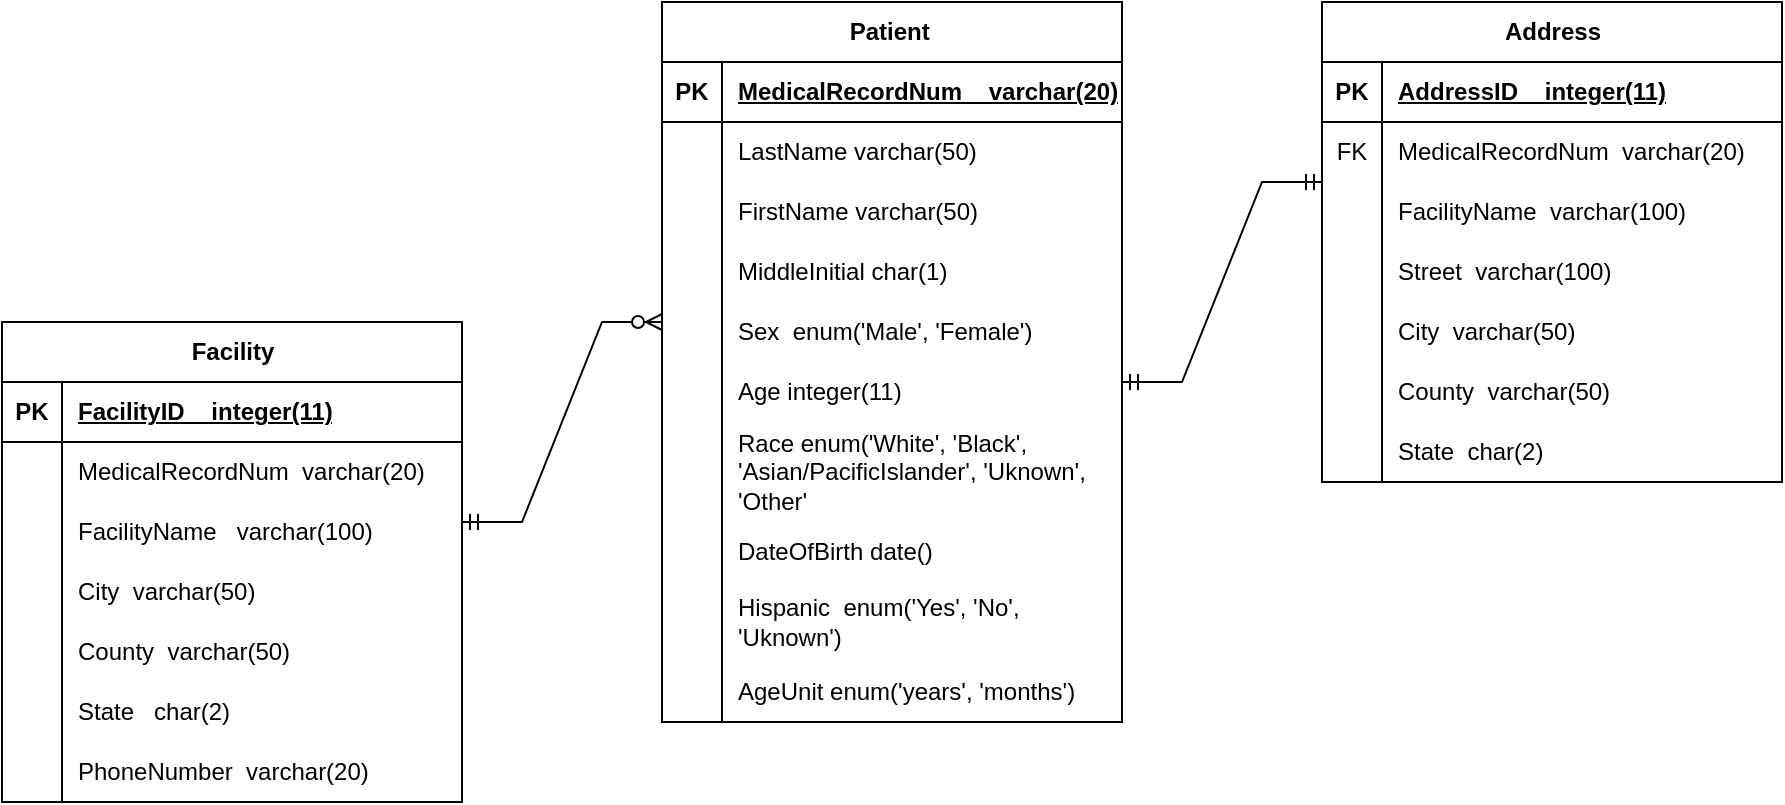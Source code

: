 <mxfile version="24.3.0" type="device">
  <diagram name="Page-1" id="NgtyWxMS5-2cWxH89ufb">
    <mxGraphModel dx="1194" dy="463" grid="1" gridSize="10" guides="1" tooltips="1" connect="1" arrows="1" fold="1" page="1" pageScale="1" pageWidth="850" pageHeight="1100" math="0" shadow="0">
      <root>
        <mxCell id="0" />
        <mxCell id="1" parent="0" />
        <mxCell id="Oj2Gn0gBzd2X1e9jgNry-111" value="Address" style="shape=table;startSize=30;container=1;collapsible=1;childLayout=tableLayout;fixedRows=1;rowLines=0;fontStyle=1;align=center;resizeLast=1;html=1;" parent="1" vertex="1">
          <mxGeometry x="380" y="160" width="230" height="240" as="geometry" />
        </mxCell>
        <mxCell id="Oj2Gn0gBzd2X1e9jgNry-112" value="" style="shape=tableRow;horizontal=0;startSize=0;swimlaneHead=0;swimlaneBody=0;fillColor=none;collapsible=0;dropTarget=0;points=[[0,0.5],[1,0.5]];portConstraint=eastwest;top=0;left=0;right=0;bottom=1;" parent="Oj2Gn0gBzd2X1e9jgNry-111" vertex="1">
          <mxGeometry y="30" width="230" height="30" as="geometry" />
        </mxCell>
        <mxCell id="Oj2Gn0gBzd2X1e9jgNry-113" value="PK" style="shape=partialRectangle;connectable=0;fillColor=none;top=0;left=0;bottom=0;right=0;fontStyle=1;overflow=hidden;whiteSpace=wrap;html=1;" parent="Oj2Gn0gBzd2X1e9jgNry-112" vertex="1">
          <mxGeometry width="30" height="30" as="geometry">
            <mxRectangle width="30" height="30" as="alternateBounds" />
          </mxGeometry>
        </mxCell>
        <mxCell id="Oj2Gn0gBzd2X1e9jgNry-114" value="AddressID&amp;nbsp; &amp;nbsp; integer(11)" style="shape=partialRectangle;connectable=0;fillColor=none;top=0;left=0;bottom=0;right=0;align=left;spacingLeft=6;fontStyle=5;overflow=hidden;whiteSpace=wrap;html=1;" parent="Oj2Gn0gBzd2X1e9jgNry-112" vertex="1">
          <mxGeometry x="30" width="200" height="30" as="geometry">
            <mxRectangle width="200" height="30" as="alternateBounds" />
          </mxGeometry>
        </mxCell>
        <mxCell id="Oj2Gn0gBzd2X1e9jgNry-115" value="" style="shape=tableRow;horizontal=0;startSize=0;swimlaneHead=0;swimlaneBody=0;fillColor=none;collapsible=0;dropTarget=0;points=[[0,0.5],[1,0.5]];portConstraint=eastwest;top=0;left=0;right=0;bottom=0;" parent="Oj2Gn0gBzd2X1e9jgNry-111" vertex="1">
          <mxGeometry y="60" width="230" height="30" as="geometry" />
        </mxCell>
        <mxCell id="Oj2Gn0gBzd2X1e9jgNry-116" value="FK" style="shape=partialRectangle;connectable=0;fillColor=none;top=0;left=0;bottom=0;right=0;editable=1;overflow=hidden;whiteSpace=wrap;html=1;" parent="Oj2Gn0gBzd2X1e9jgNry-115" vertex="1">
          <mxGeometry width="30" height="30" as="geometry">
            <mxRectangle width="30" height="30" as="alternateBounds" />
          </mxGeometry>
        </mxCell>
        <mxCell id="Oj2Gn0gBzd2X1e9jgNry-117" value="MedicalRecordNum&amp;nbsp; varchar(20)" style="shape=partialRectangle;connectable=0;fillColor=none;top=0;left=0;bottom=0;right=0;align=left;spacingLeft=6;overflow=hidden;whiteSpace=wrap;html=1;" parent="Oj2Gn0gBzd2X1e9jgNry-115" vertex="1">
          <mxGeometry x="30" width="200" height="30" as="geometry">
            <mxRectangle width="200" height="30" as="alternateBounds" />
          </mxGeometry>
        </mxCell>
        <mxCell id="Oj2Gn0gBzd2X1e9jgNry-118" value="" style="shape=tableRow;horizontal=0;startSize=0;swimlaneHead=0;swimlaneBody=0;fillColor=none;collapsible=0;dropTarget=0;points=[[0,0.5],[1,0.5]];portConstraint=eastwest;top=0;left=0;right=0;bottom=0;" parent="Oj2Gn0gBzd2X1e9jgNry-111" vertex="1">
          <mxGeometry y="90" width="230" height="30" as="geometry" />
        </mxCell>
        <mxCell id="Oj2Gn0gBzd2X1e9jgNry-119" value="" style="shape=partialRectangle;connectable=0;fillColor=none;top=0;left=0;bottom=0;right=0;editable=1;overflow=hidden;whiteSpace=wrap;html=1;" parent="Oj2Gn0gBzd2X1e9jgNry-118" vertex="1">
          <mxGeometry width="30" height="30" as="geometry">
            <mxRectangle width="30" height="30" as="alternateBounds" />
          </mxGeometry>
        </mxCell>
        <mxCell id="Oj2Gn0gBzd2X1e9jgNry-120" value="FacilityName&amp;nbsp; varchar(100)" style="shape=partialRectangle;connectable=0;fillColor=none;top=0;left=0;bottom=0;right=0;align=left;spacingLeft=6;overflow=hidden;whiteSpace=wrap;html=1;" parent="Oj2Gn0gBzd2X1e9jgNry-118" vertex="1">
          <mxGeometry x="30" width="200" height="30" as="geometry">
            <mxRectangle width="200" height="30" as="alternateBounds" />
          </mxGeometry>
        </mxCell>
        <mxCell id="Oj2Gn0gBzd2X1e9jgNry-121" value="" style="shape=tableRow;horizontal=0;startSize=0;swimlaneHead=0;swimlaneBody=0;fillColor=none;collapsible=0;dropTarget=0;points=[[0,0.5],[1,0.5]];portConstraint=eastwest;top=0;left=0;right=0;bottom=0;" parent="Oj2Gn0gBzd2X1e9jgNry-111" vertex="1">
          <mxGeometry y="120" width="230" height="30" as="geometry" />
        </mxCell>
        <mxCell id="Oj2Gn0gBzd2X1e9jgNry-122" value="" style="shape=partialRectangle;connectable=0;fillColor=none;top=0;left=0;bottom=0;right=0;editable=1;overflow=hidden;whiteSpace=wrap;html=1;" parent="Oj2Gn0gBzd2X1e9jgNry-121" vertex="1">
          <mxGeometry width="30" height="30" as="geometry">
            <mxRectangle width="30" height="30" as="alternateBounds" />
          </mxGeometry>
        </mxCell>
        <mxCell id="Oj2Gn0gBzd2X1e9jgNry-123" value="Street&amp;nbsp; varchar(100)" style="shape=partialRectangle;connectable=0;fillColor=none;top=0;left=0;bottom=0;right=0;align=left;spacingLeft=6;overflow=hidden;whiteSpace=wrap;html=1;" parent="Oj2Gn0gBzd2X1e9jgNry-121" vertex="1">
          <mxGeometry x="30" width="200" height="30" as="geometry">
            <mxRectangle width="200" height="30" as="alternateBounds" />
          </mxGeometry>
        </mxCell>
        <mxCell id="Oj2Gn0gBzd2X1e9jgNry-124" value="" style="shape=tableRow;horizontal=0;startSize=0;swimlaneHead=0;swimlaneBody=0;fillColor=none;collapsible=0;dropTarget=0;points=[[0,0.5],[1,0.5]];portConstraint=eastwest;top=0;left=0;right=0;bottom=0;" parent="Oj2Gn0gBzd2X1e9jgNry-111" vertex="1">
          <mxGeometry y="150" width="230" height="30" as="geometry" />
        </mxCell>
        <mxCell id="Oj2Gn0gBzd2X1e9jgNry-125" value="" style="shape=partialRectangle;connectable=0;fillColor=none;top=0;left=0;bottom=0;right=0;editable=1;overflow=hidden;whiteSpace=wrap;html=1;" parent="Oj2Gn0gBzd2X1e9jgNry-124" vertex="1">
          <mxGeometry width="30" height="30" as="geometry">
            <mxRectangle width="30" height="30" as="alternateBounds" />
          </mxGeometry>
        </mxCell>
        <mxCell id="Oj2Gn0gBzd2X1e9jgNry-126" value="City&amp;nbsp; varchar(50)" style="shape=partialRectangle;connectable=0;fillColor=none;top=0;left=0;bottom=0;right=0;align=left;spacingLeft=6;overflow=hidden;whiteSpace=wrap;html=1;" parent="Oj2Gn0gBzd2X1e9jgNry-124" vertex="1">
          <mxGeometry x="30" width="200" height="30" as="geometry">
            <mxRectangle width="200" height="30" as="alternateBounds" />
          </mxGeometry>
        </mxCell>
        <mxCell id="Oj2Gn0gBzd2X1e9jgNry-127" value="" style="shape=tableRow;horizontal=0;startSize=0;swimlaneHead=0;swimlaneBody=0;fillColor=none;collapsible=0;dropTarget=0;points=[[0,0.5],[1,0.5]];portConstraint=eastwest;top=0;left=0;right=0;bottom=0;" parent="Oj2Gn0gBzd2X1e9jgNry-111" vertex="1">
          <mxGeometry y="180" width="230" height="30" as="geometry" />
        </mxCell>
        <mxCell id="Oj2Gn0gBzd2X1e9jgNry-128" value="" style="shape=partialRectangle;connectable=0;fillColor=none;top=0;left=0;bottom=0;right=0;editable=1;overflow=hidden;whiteSpace=wrap;html=1;" parent="Oj2Gn0gBzd2X1e9jgNry-127" vertex="1">
          <mxGeometry width="30" height="30" as="geometry">
            <mxRectangle width="30" height="30" as="alternateBounds" />
          </mxGeometry>
        </mxCell>
        <mxCell id="Oj2Gn0gBzd2X1e9jgNry-129" value="County&amp;nbsp; varchar(50)" style="shape=partialRectangle;connectable=0;fillColor=none;top=0;left=0;bottom=0;right=0;align=left;spacingLeft=6;overflow=hidden;whiteSpace=wrap;html=1;" parent="Oj2Gn0gBzd2X1e9jgNry-127" vertex="1">
          <mxGeometry x="30" width="200" height="30" as="geometry">
            <mxRectangle width="200" height="30" as="alternateBounds" />
          </mxGeometry>
        </mxCell>
        <mxCell id="Oj2Gn0gBzd2X1e9jgNry-130" value="" style="shape=tableRow;horizontal=0;startSize=0;swimlaneHead=0;swimlaneBody=0;fillColor=none;collapsible=0;dropTarget=0;points=[[0,0.5],[1,0.5]];portConstraint=eastwest;top=0;left=0;right=0;bottom=0;" parent="Oj2Gn0gBzd2X1e9jgNry-111" vertex="1">
          <mxGeometry y="210" width="230" height="30" as="geometry" />
        </mxCell>
        <mxCell id="Oj2Gn0gBzd2X1e9jgNry-131" value="" style="shape=partialRectangle;connectable=0;fillColor=none;top=0;left=0;bottom=0;right=0;editable=1;overflow=hidden;whiteSpace=wrap;html=1;" parent="Oj2Gn0gBzd2X1e9jgNry-130" vertex="1">
          <mxGeometry width="30" height="30" as="geometry">
            <mxRectangle width="30" height="30" as="alternateBounds" />
          </mxGeometry>
        </mxCell>
        <mxCell id="Oj2Gn0gBzd2X1e9jgNry-132" value="State&amp;nbsp; char(2)" style="shape=partialRectangle;connectable=0;fillColor=none;top=0;left=0;bottom=0;right=0;align=left;spacingLeft=6;overflow=hidden;whiteSpace=wrap;html=1;" parent="Oj2Gn0gBzd2X1e9jgNry-130" vertex="1">
          <mxGeometry x="30" width="200" height="30" as="geometry">
            <mxRectangle width="200" height="30" as="alternateBounds" />
          </mxGeometry>
        </mxCell>
        <mxCell id="Oj2Gn0gBzd2X1e9jgNry-139" value="Facility" style="shape=table;startSize=30;container=1;collapsible=1;childLayout=tableLayout;fixedRows=1;rowLines=0;fontStyle=1;align=center;resizeLast=1;html=1;" parent="1" vertex="1">
          <mxGeometry x="-280" y="320" width="230" height="240" as="geometry" />
        </mxCell>
        <mxCell id="Oj2Gn0gBzd2X1e9jgNry-140" value="" style="shape=tableRow;horizontal=0;startSize=0;swimlaneHead=0;swimlaneBody=0;fillColor=none;collapsible=0;dropTarget=0;points=[[0,0.5],[1,0.5]];portConstraint=eastwest;top=0;left=0;right=0;bottom=1;" parent="Oj2Gn0gBzd2X1e9jgNry-139" vertex="1">
          <mxGeometry y="30" width="230" height="30" as="geometry" />
        </mxCell>
        <mxCell id="Oj2Gn0gBzd2X1e9jgNry-141" value="PK" style="shape=partialRectangle;connectable=0;fillColor=none;top=0;left=0;bottom=0;right=0;fontStyle=1;overflow=hidden;whiteSpace=wrap;html=1;" parent="Oj2Gn0gBzd2X1e9jgNry-140" vertex="1">
          <mxGeometry width="30" height="30" as="geometry">
            <mxRectangle width="30" height="30" as="alternateBounds" />
          </mxGeometry>
        </mxCell>
        <mxCell id="Oj2Gn0gBzd2X1e9jgNry-142" value="FacilityID&amp;nbsp; &amp;nbsp; integer(11)" style="shape=partialRectangle;connectable=0;fillColor=none;top=0;left=0;bottom=0;right=0;align=left;spacingLeft=6;fontStyle=5;overflow=hidden;whiteSpace=wrap;html=1;" parent="Oj2Gn0gBzd2X1e9jgNry-140" vertex="1">
          <mxGeometry x="30" width="200" height="30" as="geometry">
            <mxRectangle width="200" height="30" as="alternateBounds" />
          </mxGeometry>
        </mxCell>
        <mxCell id="Oj2Gn0gBzd2X1e9jgNry-143" value="" style="shape=tableRow;horizontal=0;startSize=0;swimlaneHead=0;swimlaneBody=0;fillColor=none;collapsible=0;dropTarget=0;points=[[0,0.5],[1,0.5]];portConstraint=eastwest;top=0;left=0;right=0;bottom=0;" parent="Oj2Gn0gBzd2X1e9jgNry-139" vertex="1">
          <mxGeometry y="60" width="230" height="30" as="geometry" />
        </mxCell>
        <mxCell id="Oj2Gn0gBzd2X1e9jgNry-144" value="" style="shape=partialRectangle;connectable=0;fillColor=none;top=0;left=0;bottom=0;right=0;editable=1;overflow=hidden;whiteSpace=wrap;html=1;" parent="Oj2Gn0gBzd2X1e9jgNry-143" vertex="1">
          <mxGeometry width="30" height="30" as="geometry">
            <mxRectangle width="30" height="30" as="alternateBounds" />
          </mxGeometry>
        </mxCell>
        <mxCell id="Oj2Gn0gBzd2X1e9jgNry-145" value="MedicalRecordNum&amp;nbsp; varchar(20)" style="shape=partialRectangle;connectable=0;fillColor=none;top=0;left=0;bottom=0;right=0;align=left;spacingLeft=6;overflow=hidden;whiteSpace=wrap;html=1;" parent="Oj2Gn0gBzd2X1e9jgNry-143" vertex="1">
          <mxGeometry x="30" width="200" height="30" as="geometry">
            <mxRectangle width="200" height="30" as="alternateBounds" />
          </mxGeometry>
        </mxCell>
        <mxCell id="Oj2Gn0gBzd2X1e9jgNry-146" value="" style="shape=tableRow;horizontal=0;startSize=0;swimlaneHead=0;swimlaneBody=0;fillColor=none;collapsible=0;dropTarget=0;points=[[0,0.5],[1,0.5]];portConstraint=eastwest;top=0;left=0;right=0;bottom=0;" parent="Oj2Gn0gBzd2X1e9jgNry-139" vertex="1">
          <mxGeometry y="90" width="230" height="30" as="geometry" />
        </mxCell>
        <mxCell id="Oj2Gn0gBzd2X1e9jgNry-147" value="" style="shape=partialRectangle;connectable=0;fillColor=none;top=0;left=0;bottom=0;right=0;editable=1;overflow=hidden;whiteSpace=wrap;html=1;" parent="Oj2Gn0gBzd2X1e9jgNry-146" vertex="1">
          <mxGeometry width="30" height="30" as="geometry">
            <mxRectangle width="30" height="30" as="alternateBounds" />
          </mxGeometry>
        </mxCell>
        <mxCell id="Oj2Gn0gBzd2X1e9jgNry-148" value="FacilityName&amp;nbsp; &amp;nbsp;varchar(100)" style="shape=partialRectangle;connectable=0;fillColor=none;top=0;left=0;bottom=0;right=0;align=left;spacingLeft=6;overflow=hidden;whiteSpace=wrap;html=1;" parent="Oj2Gn0gBzd2X1e9jgNry-146" vertex="1">
          <mxGeometry x="30" width="200" height="30" as="geometry">
            <mxRectangle width="200" height="30" as="alternateBounds" />
          </mxGeometry>
        </mxCell>
        <mxCell id="Oj2Gn0gBzd2X1e9jgNry-149" value="" style="shape=tableRow;horizontal=0;startSize=0;swimlaneHead=0;swimlaneBody=0;fillColor=none;collapsible=0;dropTarget=0;points=[[0,0.5],[1,0.5]];portConstraint=eastwest;top=0;left=0;right=0;bottom=0;" parent="Oj2Gn0gBzd2X1e9jgNry-139" vertex="1">
          <mxGeometry y="120" width="230" height="30" as="geometry" />
        </mxCell>
        <mxCell id="Oj2Gn0gBzd2X1e9jgNry-150" value="" style="shape=partialRectangle;connectable=0;fillColor=none;top=0;left=0;bottom=0;right=0;editable=1;overflow=hidden;whiteSpace=wrap;html=1;" parent="Oj2Gn0gBzd2X1e9jgNry-149" vertex="1">
          <mxGeometry width="30" height="30" as="geometry">
            <mxRectangle width="30" height="30" as="alternateBounds" />
          </mxGeometry>
        </mxCell>
        <mxCell id="Oj2Gn0gBzd2X1e9jgNry-151" value="City&amp;nbsp; varchar(50)" style="shape=partialRectangle;connectable=0;fillColor=none;top=0;left=0;bottom=0;right=0;align=left;spacingLeft=6;overflow=hidden;whiteSpace=wrap;html=1;" parent="Oj2Gn0gBzd2X1e9jgNry-149" vertex="1">
          <mxGeometry x="30" width="200" height="30" as="geometry">
            <mxRectangle width="200" height="30" as="alternateBounds" />
          </mxGeometry>
        </mxCell>
        <mxCell id="Oj2Gn0gBzd2X1e9jgNry-152" value="" style="shape=tableRow;horizontal=0;startSize=0;swimlaneHead=0;swimlaneBody=0;fillColor=none;collapsible=0;dropTarget=0;points=[[0,0.5],[1,0.5]];portConstraint=eastwest;top=0;left=0;right=0;bottom=0;" parent="Oj2Gn0gBzd2X1e9jgNry-139" vertex="1">
          <mxGeometry y="150" width="230" height="30" as="geometry" />
        </mxCell>
        <mxCell id="Oj2Gn0gBzd2X1e9jgNry-153" value="" style="shape=partialRectangle;connectable=0;fillColor=none;top=0;left=0;bottom=0;right=0;editable=1;overflow=hidden;whiteSpace=wrap;html=1;" parent="Oj2Gn0gBzd2X1e9jgNry-152" vertex="1">
          <mxGeometry width="30" height="30" as="geometry">
            <mxRectangle width="30" height="30" as="alternateBounds" />
          </mxGeometry>
        </mxCell>
        <mxCell id="Oj2Gn0gBzd2X1e9jgNry-154" value="County&amp;nbsp; varchar(50)" style="shape=partialRectangle;connectable=0;fillColor=none;top=0;left=0;bottom=0;right=0;align=left;spacingLeft=6;overflow=hidden;whiteSpace=wrap;html=1;" parent="Oj2Gn0gBzd2X1e9jgNry-152" vertex="1">
          <mxGeometry x="30" width="200" height="30" as="geometry">
            <mxRectangle width="200" height="30" as="alternateBounds" />
          </mxGeometry>
        </mxCell>
        <mxCell id="Oj2Gn0gBzd2X1e9jgNry-155" value="" style="shape=tableRow;horizontal=0;startSize=0;swimlaneHead=0;swimlaneBody=0;fillColor=none;collapsible=0;dropTarget=0;points=[[0,0.5],[1,0.5]];portConstraint=eastwest;top=0;left=0;right=0;bottom=0;" parent="Oj2Gn0gBzd2X1e9jgNry-139" vertex="1">
          <mxGeometry y="180" width="230" height="30" as="geometry" />
        </mxCell>
        <mxCell id="Oj2Gn0gBzd2X1e9jgNry-156" value="" style="shape=partialRectangle;connectable=0;fillColor=none;top=0;left=0;bottom=0;right=0;editable=1;overflow=hidden;whiteSpace=wrap;html=1;" parent="Oj2Gn0gBzd2X1e9jgNry-155" vertex="1">
          <mxGeometry width="30" height="30" as="geometry">
            <mxRectangle width="30" height="30" as="alternateBounds" />
          </mxGeometry>
        </mxCell>
        <mxCell id="Oj2Gn0gBzd2X1e9jgNry-157" value="State&amp;nbsp; &amp;nbsp;char(2)" style="shape=partialRectangle;connectable=0;fillColor=none;top=0;left=0;bottom=0;right=0;align=left;spacingLeft=6;overflow=hidden;whiteSpace=wrap;html=1;" parent="Oj2Gn0gBzd2X1e9jgNry-155" vertex="1">
          <mxGeometry x="30" width="200" height="30" as="geometry">
            <mxRectangle width="200" height="30" as="alternateBounds" />
          </mxGeometry>
        </mxCell>
        <mxCell id="Oj2Gn0gBzd2X1e9jgNry-158" value="" style="shape=tableRow;horizontal=0;startSize=0;swimlaneHead=0;swimlaneBody=0;fillColor=none;collapsible=0;dropTarget=0;points=[[0,0.5],[1,0.5]];portConstraint=eastwest;top=0;left=0;right=0;bottom=0;" parent="Oj2Gn0gBzd2X1e9jgNry-139" vertex="1">
          <mxGeometry y="210" width="230" height="30" as="geometry" />
        </mxCell>
        <mxCell id="Oj2Gn0gBzd2X1e9jgNry-159" value="" style="shape=partialRectangle;connectable=0;fillColor=none;top=0;left=0;bottom=0;right=0;editable=1;overflow=hidden;whiteSpace=wrap;html=1;" parent="Oj2Gn0gBzd2X1e9jgNry-158" vertex="1">
          <mxGeometry width="30" height="30" as="geometry">
            <mxRectangle width="30" height="30" as="alternateBounds" />
          </mxGeometry>
        </mxCell>
        <mxCell id="Oj2Gn0gBzd2X1e9jgNry-160" value="PhoneNumber&amp;nbsp; varchar(20)" style="shape=partialRectangle;connectable=0;fillColor=none;top=0;left=0;bottom=0;right=0;align=left;spacingLeft=6;overflow=hidden;whiteSpace=wrap;html=1;" parent="Oj2Gn0gBzd2X1e9jgNry-158" vertex="1">
          <mxGeometry x="30" width="200" height="30" as="geometry">
            <mxRectangle width="200" height="30" as="alternateBounds" />
          </mxGeometry>
        </mxCell>
        <mxCell id="Oj2Gn0gBzd2X1e9jgNry-167" value="Patient&amp;nbsp;" style="shape=table;startSize=30;container=1;collapsible=1;childLayout=tableLayout;fixedRows=1;rowLines=0;fontStyle=1;align=center;resizeLast=1;html=1;" parent="1" vertex="1">
          <mxGeometry x="50" y="160" width="230" height="360" as="geometry" />
        </mxCell>
        <mxCell id="Oj2Gn0gBzd2X1e9jgNry-168" value="" style="shape=tableRow;horizontal=0;startSize=0;swimlaneHead=0;swimlaneBody=0;fillColor=none;collapsible=0;dropTarget=0;points=[[0,0.5],[1,0.5]];portConstraint=eastwest;top=0;left=0;right=0;bottom=1;" parent="Oj2Gn0gBzd2X1e9jgNry-167" vertex="1">
          <mxGeometry y="30" width="230" height="30" as="geometry" />
        </mxCell>
        <mxCell id="Oj2Gn0gBzd2X1e9jgNry-169" value="PK" style="shape=partialRectangle;connectable=0;fillColor=none;top=0;left=0;bottom=0;right=0;fontStyle=1;overflow=hidden;whiteSpace=wrap;html=1;" parent="Oj2Gn0gBzd2X1e9jgNry-168" vertex="1">
          <mxGeometry width="30" height="30" as="geometry">
            <mxRectangle width="30" height="30" as="alternateBounds" />
          </mxGeometry>
        </mxCell>
        <mxCell id="Oj2Gn0gBzd2X1e9jgNry-170" value="MedicalRecordNum&amp;nbsp; &amp;nbsp; varchar(20)" style="shape=partialRectangle;connectable=0;fillColor=none;top=0;left=0;bottom=0;right=0;align=left;spacingLeft=6;fontStyle=5;overflow=hidden;whiteSpace=wrap;html=1;" parent="Oj2Gn0gBzd2X1e9jgNry-168" vertex="1">
          <mxGeometry x="30" width="200" height="30" as="geometry">
            <mxRectangle width="200" height="30" as="alternateBounds" />
          </mxGeometry>
        </mxCell>
        <mxCell id="Oj2Gn0gBzd2X1e9jgNry-171" value="" style="shape=tableRow;horizontal=0;startSize=0;swimlaneHead=0;swimlaneBody=0;fillColor=none;collapsible=0;dropTarget=0;points=[[0,0.5],[1,0.5]];portConstraint=eastwest;top=0;left=0;right=0;bottom=0;" parent="Oj2Gn0gBzd2X1e9jgNry-167" vertex="1">
          <mxGeometry y="60" width="230" height="30" as="geometry" />
        </mxCell>
        <mxCell id="Oj2Gn0gBzd2X1e9jgNry-172" value="" style="shape=partialRectangle;connectable=0;fillColor=none;top=0;left=0;bottom=0;right=0;editable=1;overflow=hidden;whiteSpace=wrap;html=1;" parent="Oj2Gn0gBzd2X1e9jgNry-171" vertex="1">
          <mxGeometry width="30" height="30" as="geometry">
            <mxRectangle width="30" height="30" as="alternateBounds" />
          </mxGeometry>
        </mxCell>
        <mxCell id="Oj2Gn0gBzd2X1e9jgNry-173" value="LastName varchar(50)" style="shape=partialRectangle;connectable=0;fillColor=none;top=0;left=0;bottom=0;right=0;align=left;spacingLeft=6;overflow=hidden;whiteSpace=wrap;html=1;" parent="Oj2Gn0gBzd2X1e9jgNry-171" vertex="1">
          <mxGeometry x="30" width="200" height="30" as="geometry">
            <mxRectangle width="200" height="30" as="alternateBounds" />
          </mxGeometry>
        </mxCell>
        <mxCell id="Oj2Gn0gBzd2X1e9jgNry-174" value="" style="shape=tableRow;horizontal=0;startSize=0;swimlaneHead=0;swimlaneBody=0;fillColor=none;collapsible=0;dropTarget=0;points=[[0,0.5],[1,0.5]];portConstraint=eastwest;top=0;left=0;right=0;bottom=0;" parent="Oj2Gn0gBzd2X1e9jgNry-167" vertex="1">
          <mxGeometry y="90" width="230" height="30" as="geometry" />
        </mxCell>
        <mxCell id="Oj2Gn0gBzd2X1e9jgNry-175" value="" style="shape=partialRectangle;connectable=0;fillColor=none;top=0;left=0;bottom=0;right=0;editable=1;overflow=hidden;whiteSpace=wrap;html=1;" parent="Oj2Gn0gBzd2X1e9jgNry-174" vertex="1">
          <mxGeometry width="30" height="30" as="geometry">
            <mxRectangle width="30" height="30" as="alternateBounds" />
          </mxGeometry>
        </mxCell>
        <mxCell id="Oj2Gn0gBzd2X1e9jgNry-176" value="FirstName varchar(50)" style="shape=partialRectangle;connectable=0;fillColor=none;top=0;left=0;bottom=0;right=0;align=left;spacingLeft=6;overflow=hidden;whiteSpace=wrap;html=1;" parent="Oj2Gn0gBzd2X1e9jgNry-174" vertex="1">
          <mxGeometry x="30" width="200" height="30" as="geometry">
            <mxRectangle width="200" height="30" as="alternateBounds" />
          </mxGeometry>
        </mxCell>
        <mxCell id="Oj2Gn0gBzd2X1e9jgNry-177" value="" style="shape=tableRow;horizontal=0;startSize=0;swimlaneHead=0;swimlaneBody=0;fillColor=none;collapsible=0;dropTarget=0;points=[[0,0.5],[1,0.5]];portConstraint=eastwest;top=0;left=0;right=0;bottom=0;" parent="Oj2Gn0gBzd2X1e9jgNry-167" vertex="1">
          <mxGeometry y="120" width="230" height="30" as="geometry" />
        </mxCell>
        <mxCell id="Oj2Gn0gBzd2X1e9jgNry-178" value="" style="shape=partialRectangle;connectable=0;fillColor=none;top=0;left=0;bottom=0;right=0;editable=1;overflow=hidden;whiteSpace=wrap;html=1;" parent="Oj2Gn0gBzd2X1e9jgNry-177" vertex="1">
          <mxGeometry width="30" height="30" as="geometry">
            <mxRectangle width="30" height="30" as="alternateBounds" />
          </mxGeometry>
        </mxCell>
        <mxCell id="Oj2Gn0gBzd2X1e9jgNry-179" value="MiddleInitial char(1)" style="shape=partialRectangle;connectable=0;fillColor=none;top=0;left=0;bottom=0;right=0;align=left;spacingLeft=6;overflow=hidden;whiteSpace=wrap;html=1;" parent="Oj2Gn0gBzd2X1e9jgNry-177" vertex="1">
          <mxGeometry x="30" width="200" height="30" as="geometry">
            <mxRectangle width="200" height="30" as="alternateBounds" />
          </mxGeometry>
        </mxCell>
        <mxCell id="Oj2Gn0gBzd2X1e9jgNry-180" value="" style="shape=tableRow;horizontal=0;startSize=0;swimlaneHead=0;swimlaneBody=0;fillColor=none;collapsible=0;dropTarget=0;points=[[0,0.5],[1,0.5]];portConstraint=eastwest;top=0;left=0;right=0;bottom=0;" parent="Oj2Gn0gBzd2X1e9jgNry-167" vertex="1">
          <mxGeometry y="150" width="230" height="30" as="geometry" />
        </mxCell>
        <mxCell id="Oj2Gn0gBzd2X1e9jgNry-181" value="" style="shape=partialRectangle;connectable=0;fillColor=none;top=0;left=0;bottom=0;right=0;editable=1;overflow=hidden;whiteSpace=wrap;html=1;" parent="Oj2Gn0gBzd2X1e9jgNry-180" vertex="1">
          <mxGeometry width="30" height="30" as="geometry">
            <mxRectangle width="30" height="30" as="alternateBounds" />
          </mxGeometry>
        </mxCell>
        <mxCell id="Oj2Gn0gBzd2X1e9jgNry-182" value="Sex&amp;nbsp; enum(&#39;Male&#39;, &#39;Female&#39;)" style="shape=partialRectangle;connectable=0;fillColor=none;top=0;left=0;bottom=0;right=0;align=left;spacingLeft=6;overflow=hidden;whiteSpace=wrap;html=1;" parent="Oj2Gn0gBzd2X1e9jgNry-180" vertex="1">
          <mxGeometry x="30" width="200" height="30" as="geometry">
            <mxRectangle width="200" height="30" as="alternateBounds" />
          </mxGeometry>
        </mxCell>
        <mxCell id="Oj2Gn0gBzd2X1e9jgNry-183" value="" style="shape=tableRow;horizontal=0;startSize=0;swimlaneHead=0;swimlaneBody=0;fillColor=none;collapsible=0;dropTarget=0;points=[[0,0.5],[1,0.5]];portConstraint=eastwest;top=0;left=0;right=0;bottom=0;" parent="Oj2Gn0gBzd2X1e9jgNry-167" vertex="1">
          <mxGeometry y="180" width="230" height="30" as="geometry" />
        </mxCell>
        <mxCell id="Oj2Gn0gBzd2X1e9jgNry-184" value="" style="shape=partialRectangle;connectable=0;fillColor=none;top=0;left=0;bottom=0;right=0;editable=1;overflow=hidden;whiteSpace=wrap;html=1;" parent="Oj2Gn0gBzd2X1e9jgNry-183" vertex="1">
          <mxGeometry width="30" height="30" as="geometry">
            <mxRectangle width="30" height="30" as="alternateBounds" />
          </mxGeometry>
        </mxCell>
        <mxCell id="Oj2Gn0gBzd2X1e9jgNry-185" value="Age integer(11)" style="shape=partialRectangle;connectable=0;fillColor=none;top=0;left=0;bottom=0;right=0;align=left;spacingLeft=6;overflow=hidden;whiteSpace=wrap;html=1;" parent="Oj2Gn0gBzd2X1e9jgNry-183" vertex="1">
          <mxGeometry x="30" width="200" height="30" as="geometry">
            <mxRectangle width="200" height="30" as="alternateBounds" />
          </mxGeometry>
        </mxCell>
        <mxCell id="Oj2Gn0gBzd2X1e9jgNry-186" value="" style="shape=tableRow;horizontal=0;startSize=0;swimlaneHead=0;swimlaneBody=0;fillColor=none;collapsible=0;dropTarget=0;points=[[0,0.5],[1,0.5]];portConstraint=eastwest;top=0;left=0;right=0;bottom=0;" parent="Oj2Gn0gBzd2X1e9jgNry-167" vertex="1">
          <mxGeometry y="210" width="230" height="50" as="geometry" />
        </mxCell>
        <mxCell id="Oj2Gn0gBzd2X1e9jgNry-187" value="" style="shape=partialRectangle;connectable=0;fillColor=none;top=0;left=0;bottom=0;right=0;editable=1;overflow=hidden;whiteSpace=wrap;html=1;" parent="Oj2Gn0gBzd2X1e9jgNry-186" vertex="1">
          <mxGeometry width="30" height="50" as="geometry">
            <mxRectangle width="30" height="50" as="alternateBounds" />
          </mxGeometry>
        </mxCell>
        <mxCell id="Oj2Gn0gBzd2X1e9jgNry-188" value="Race enum(&#39;White&#39;, &#39;Black&#39;, &#39;Asian/PacificIslander&#39;, &#39;Uknown&#39;, &#39;Other&#39;" style="shape=partialRectangle;connectable=0;fillColor=none;top=0;left=0;bottom=0;right=0;align=left;spacingLeft=6;overflow=hidden;whiteSpace=wrap;html=1;" parent="Oj2Gn0gBzd2X1e9jgNry-186" vertex="1">
          <mxGeometry x="30" width="200" height="50" as="geometry">
            <mxRectangle width="200" height="50" as="alternateBounds" />
          </mxGeometry>
        </mxCell>
        <mxCell id="Oj2Gn0gBzd2X1e9jgNry-189" value="" style="shape=tableRow;horizontal=0;startSize=0;swimlaneHead=0;swimlaneBody=0;fillColor=none;collapsible=0;dropTarget=0;points=[[0,0.5],[1,0.5]];portConstraint=eastwest;top=0;left=0;right=0;bottom=0;" parent="Oj2Gn0gBzd2X1e9jgNry-167" vertex="1">
          <mxGeometry y="260" width="230" height="30" as="geometry" />
        </mxCell>
        <mxCell id="Oj2Gn0gBzd2X1e9jgNry-190" value="" style="shape=partialRectangle;connectable=0;fillColor=none;top=0;left=0;bottom=0;right=0;editable=1;overflow=hidden;whiteSpace=wrap;html=1;" parent="Oj2Gn0gBzd2X1e9jgNry-189" vertex="1">
          <mxGeometry width="30" height="30" as="geometry">
            <mxRectangle width="30" height="30" as="alternateBounds" />
          </mxGeometry>
        </mxCell>
        <mxCell id="Oj2Gn0gBzd2X1e9jgNry-191" value="DateOfBirth date()" style="shape=partialRectangle;connectable=0;fillColor=none;top=0;left=0;bottom=0;right=0;align=left;spacingLeft=6;overflow=hidden;whiteSpace=wrap;html=1;" parent="Oj2Gn0gBzd2X1e9jgNry-189" vertex="1">
          <mxGeometry x="30" width="200" height="30" as="geometry">
            <mxRectangle width="200" height="30" as="alternateBounds" />
          </mxGeometry>
        </mxCell>
        <mxCell id="Oj2Gn0gBzd2X1e9jgNry-192" value="" style="shape=tableRow;horizontal=0;startSize=0;swimlaneHead=0;swimlaneBody=0;fillColor=none;collapsible=0;dropTarget=0;points=[[0,0.5],[1,0.5]];portConstraint=eastwest;top=0;left=0;right=0;bottom=0;" parent="Oj2Gn0gBzd2X1e9jgNry-167" vertex="1">
          <mxGeometry y="290" width="230" height="40" as="geometry" />
        </mxCell>
        <mxCell id="Oj2Gn0gBzd2X1e9jgNry-193" value="" style="shape=partialRectangle;connectable=0;fillColor=none;top=0;left=0;bottom=0;right=0;editable=1;overflow=hidden;whiteSpace=wrap;html=1;" parent="Oj2Gn0gBzd2X1e9jgNry-192" vertex="1">
          <mxGeometry width="30" height="40" as="geometry">
            <mxRectangle width="30" height="40" as="alternateBounds" />
          </mxGeometry>
        </mxCell>
        <mxCell id="Oj2Gn0gBzd2X1e9jgNry-194" value="Hispanic&amp;nbsp; enum(&#39;Yes&#39;, &#39;No&#39;, &#39;Uknown&#39;)" style="shape=partialRectangle;connectable=0;fillColor=none;top=0;left=0;bottom=0;right=0;align=left;spacingLeft=6;overflow=hidden;whiteSpace=wrap;html=1;" parent="Oj2Gn0gBzd2X1e9jgNry-192" vertex="1">
          <mxGeometry x="30" width="200" height="40" as="geometry">
            <mxRectangle width="200" height="40" as="alternateBounds" />
          </mxGeometry>
        </mxCell>
        <mxCell id="d8fxbXCTFLbOeLhASs9z-1" value="" style="shape=tableRow;horizontal=0;startSize=0;swimlaneHead=0;swimlaneBody=0;fillColor=none;collapsible=0;dropTarget=0;points=[[0,0.5],[1,0.5]];portConstraint=eastwest;top=0;left=0;right=0;bottom=0;" vertex="1" parent="Oj2Gn0gBzd2X1e9jgNry-167">
          <mxGeometry y="330" width="230" height="30" as="geometry" />
        </mxCell>
        <mxCell id="d8fxbXCTFLbOeLhASs9z-2" value="" style="shape=partialRectangle;connectable=0;fillColor=none;top=0;left=0;bottom=0;right=0;editable=1;overflow=hidden;whiteSpace=wrap;html=1;" vertex="1" parent="d8fxbXCTFLbOeLhASs9z-1">
          <mxGeometry width="30" height="30" as="geometry">
            <mxRectangle width="30" height="30" as="alternateBounds" />
          </mxGeometry>
        </mxCell>
        <mxCell id="d8fxbXCTFLbOeLhASs9z-3" value="AgeUnit&amp;nbsp;enum(&#39;years&#39;, &#39;months&#39;)" style="shape=partialRectangle;connectable=0;fillColor=none;top=0;left=0;bottom=0;right=0;align=left;spacingLeft=6;overflow=hidden;whiteSpace=wrap;html=1;" vertex="1" parent="d8fxbXCTFLbOeLhASs9z-1">
          <mxGeometry x="30" width="200" height="30" as="geometry">
            <mxRectangle width="200" height="30" as="alternateBounds" />
          </mxGeometry>
        </mxCell>
        <mxCell id="Oj2Gn0gBzd2X1e9jgNry-195" value="" style="edgeStyle=entityRelationEdgeStyle;fontSize=12;html=1;endArrow=ERmandOne;startArrow=ERmandOne;rounded=0;" parent="1" edge="1">
          <mxGeometry width="100" height="100" relative="1" as="geometry">
            <mxPoint x="280" y="350" as="sourcePoint" />
            <mxPoint x="380" y="250" as="targetPoint" />
          </mxGeometry>
        </mxCell>
        <mxCell id="d8fxbXCTFLbOeLhASs9z-4" value="" style="edgeStyle=entityRelationEdgeStyle;fontSize=12;html=1;endArrow=ERzeroToMany;startArrow=ERmandOne;rounded=0;" edge="1" parent="1">
          <mxGeometry width="100" height="100" relative="1" as="geometry">
            <mxPoint x="-50" y="420" as="sourcePoint" />
            <mxPoint x="50" y="320" as="targetPoint" />
          </mxGeometry>
        </mxCell>
      </root>
    </mxGraphModel>
  </diagram>
</mxfile>
